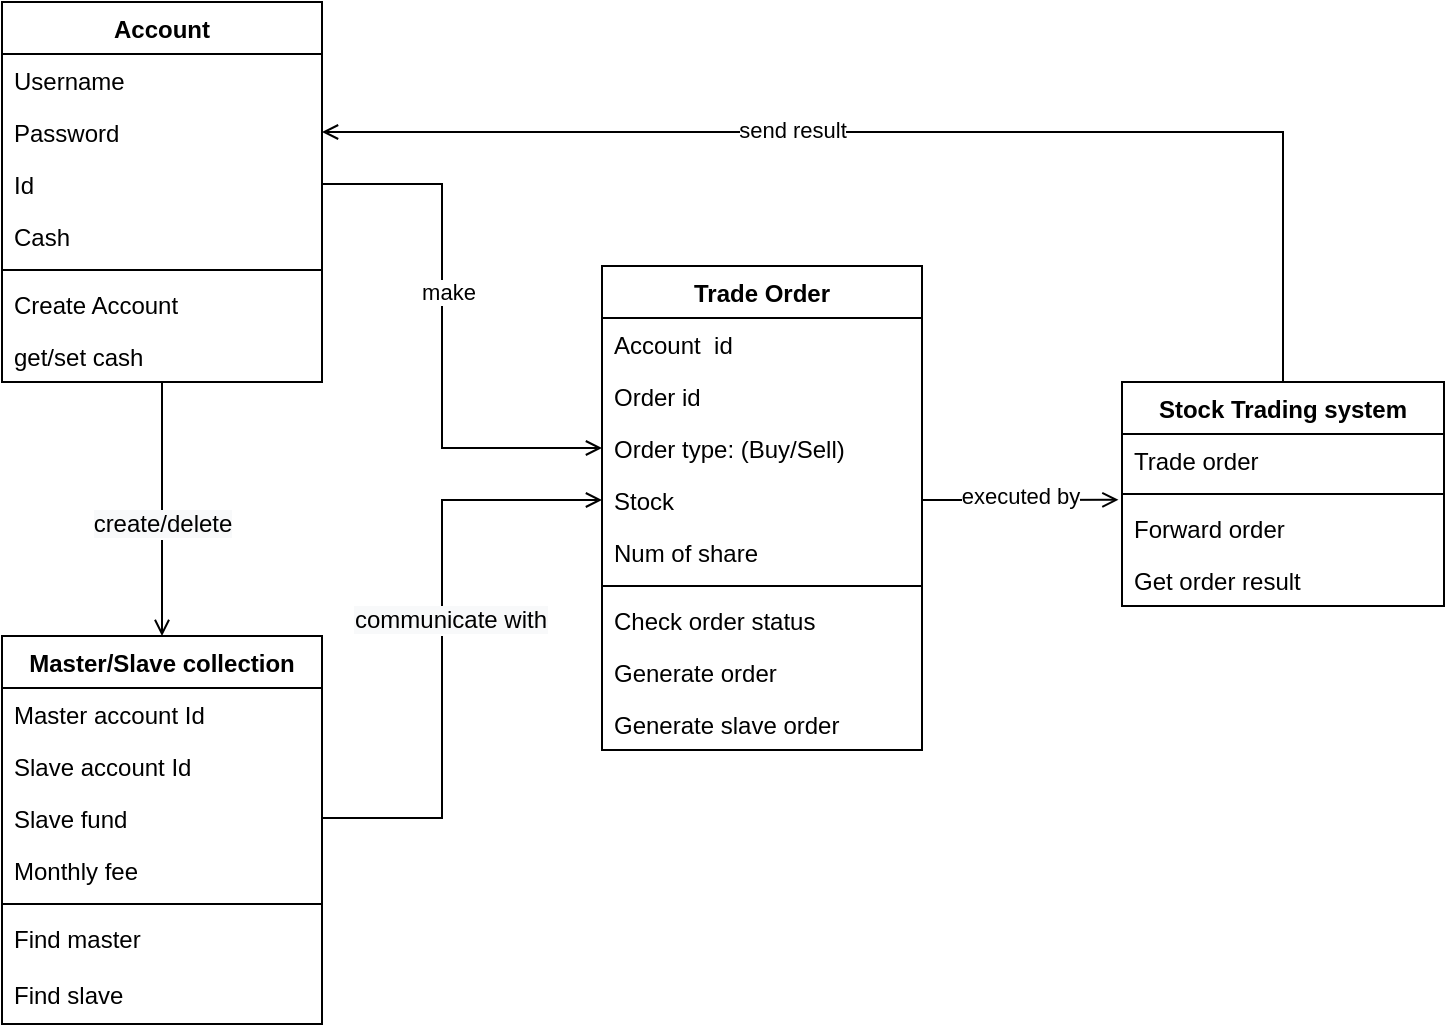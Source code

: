 <mxfile version="19.0.0" type="google" pages="2"><diagram id="C5RBs43oDa-KdzZeNtuy" name="Class Diagram"><mxGraphModel grid="1" page="1" gridSize="10" guides="1" tooltips="1" connect="1" arrows="1" fold="1" pageScale="1" pageWidth="827" pageHeight="1169" math="0" shadow="0"><root><mxCell id="WIyWlLk6GJQsqaUBKTNV-0"/><mxCell id="WIyWlLk6GJQsqaUBKTNV-1" parent="WIyWlLk6GJQsqaUBKTNV-0"/><mxCell id="zkfFHV4jXpPFQw0GAbJ--0" value="Account" style="swimlane;fontStyle=1;align=center;verticalAlign=top;childLayout=stackLayout;horizontal=1;startSize=26;horizontalStack=0;resizeParent=1;resizeLast=0;collapsible=1;marginBottom=0;rounded=0;shadow=0;strokeWidth=1;" vertex="1" parent="WIyWlLk6GJQsqaUBKTNV-1"><mxGeometry x="40" y="100" width="160" height="190" as="geometry"><mxRectangle x="220" y="120" width="160" height="26" as="alternateBounds"/></mxGeometry></mxCell><mxCell id="zkfFHV4jXpPFQw0GAbJ--1" value="Username" style="text;align=left;verticalAlign=top;spacingLeft=4;spacingRight=4;overflow=hidden;rotatable=0;points=[[0,0.5],[1,0.5]];portConstraint=eastwest;" vertex="1" parent="zkfFHV4jXpPFQw0GAbJ--0"><mxGeometry y="26" width="160" height="26" as="geometry"/></mxCell><mxCell id="zkfFHV4jXpPFQw0GAbJ--2" value="Password" style="text;align=left;verticalAlign=top;spacingLeft=4;spacingRight=4;overflow=hidden;rotatable=0;points=[[0,0.5],[1,0.5]];portConstraint=eastwest;rounded=0;shadow=0;html=0;" vertex="1" parent="zkfFHV4jXpPFQw0GAbJ--0"><mxGeometry y="52" width="160" height="26" as="geometry"/></mxCell><mxCell id="D5lga6NMadogcrpxolkm-14" value="Id" style="text;align=left;verticalAlign=top;spacingLeft=4;spacingRight=4;overflow=hidden;rotatable=0;points=[[0,0.5],[1,0.5]];portConstraint=eastwest;rounded=0;shadow=0;html=0;" vertex="1" parent="zkfFHV4jXpPFQw0GAbJ--0"><mxGeometry y="78" width="160" height="26" as="geometry"/></mxCell><mxCell id="D5lga6NMadogcrpxolkm-63" value="Cash" style="text;align=left;verticalAlign=top;spacingLeft=4;spacingRight=4;overflow=hidden;rotatable=0;points=[[0,0.5],[1,0.5]];portConstraint=eastwest;rounded=0;shadow=0;html=0;" vertex="1" parent="zkfFHV4jXpPFQw0GAbJ--0"><mxGeometry y="104" width="160" height="26" as="geometry"/></mxCell><mxCell id="zkfFHV4jXpPFQw0GAbJ--4" value="" style="line;html=1;strokeWidth=1;align=left;verticalAlign=middle;spacingTop=-1;spacingLeft=3;spacingRight=3;rotatable=0;labelPosition=right;points=[];portConstraint=eastwest;" vertex="1" parent="zkfFHV4jXpPFQw0GAbJ--0"><mxGeometry y="130" width="160" height="8" as="geometry"/></mxCell><mxCell id="zkfFHV4jXpPFQw0GAbJ--5" value="Create Account" style="text;align=left;verticalAlign=top;spacingLeft=4;spacingRight=4;overflow=hidden;rotatable=0;points=[[0,0.5],[1,0.5]];portConstraint=eastwest;" vertex="1" parent="zkfFHV4jXpPFQw0GAbJ--0"><mxGeometry y="138" width="160" height="26" as="geometry"/></mxCell><mxCell id="D5lga6NMadogcrpxolkm-13" value="get/set cash" style="text;align=left;verticalAlign=top;spacingLeft=4;spacingRight=4;overflow=hidden;rotatable=0;points=[[0,0.5],[1,0.5]];portConstraint=eastwest;" vertex="1" parent="zkfFHV4jXpPFQw0GAbJ--0"><mxGeometry y="164" width="160" height="26" as="geometry"/></mxCell><mxCell id="zkfFHV4jXpPFQw0GAbJ--17" value="Master/Slave collection" style="swimlane;fontStyle=1;align=center;verticalAlign=top;childLayout=stackLayout;horizontal=1;startSize=26;horizontalStack=0;resizeParent=1;resizeLast=0;collapsible=1;marginBottom=0;rounded=0;shadow=0;strokeWidth=1;" vertex="1" parent="WIyWlLk6GJQsqaUBKTNV-1"><mxGeometry x="40" y="417" width="160" height="194" as="geometry"><mxRectangle x="550" y="140" width="160" height="26" as="alternateBounds"/></mxGeometry></mxCell><mxCell id="zkfFHV4jXpPFQw0GAbJ--18" value="Master account Id" style="text;align=left;verticalAlign=top;spacingLeft=4;spacingRight=4;overflow=hidden;rotatable=0;points=[[0,0.5],[1,0.5]];portConstraint=eastwest;" vertex="1" parent="zkfFHV4jXpPFQw0GAbJ--17"><mxGeometry y="26" width="160" height="26" as="geometry"/></mxCell><mxCell id="zkfFHV4jXpPFQw0GAbJ--19" value="Slave account Id" style="text;align=left;verticalAlign=top;spacingLeft=4;spacingRight=4;overflow=hidden;rotatable=0;points=[[0,0.5],[1,0.5]];portConstraint=eastwest;rounded=0;shadow=0;html=0;" vertex="1" parent="zkfFHV4jXpPFQw0GAbJ--17"><mxGeometry y="52" width="160" height="26" as="geometry"/></mxCell><mxCell id="zkfFHV4jXpPFQw0GAbJ--20" value="Slave fund" style="text;align=left;verticalAlign=top;spacingLeft=4;spacingRight=4;overflow=hidden;rotatable=0;points=[[0,0.5],[1,0.5]];portConstraint=eastwest;rounded=0;shadow=0;html=0;" vertex="1" parent="zkfFHV4jXpPFQw0GAbJ--17"><mxGeometry y="78" width="160" height="26" as="geometry"/></mxCell><mxCell id="D5lga6NMadogcrpxolkm-72" value="Monthly fee" style="text;align=left;verticalAlign=top;spacingLeft=4;spacingRight=4;overflow=hidden;rotatable=0;points=[[0,0.5],[1,0.5]];portConstraint=eastwest;rounded=0;shadow=0;html=0;" vertex="1" parent="zkfFHV4jXpPFQw0GAbJ--17"><mxGeometry y="104" width="160" height="26" as="geometry"/></mxCell><mxCell id="zkfFHV4jXpPFQw0GAbJ--23" value="" style="line;html=1;strokeWidth=1;align=left;verticalAlign=middle;spacingTop=-1;spacingLeft=3;spacingRight=3;rotatable=0;labelPosition=right;points=[];portConstraint=eastwest;" vertex="1" parent="zkfFHV4jXpPFQw0GAbJ--17"><mxGeometry y="130" width="160" height="8" as="geometry"/></mxCell><mxCell id="zkfFHV4jXpPFQw0GAbJ--24" value="Find master" style="text;align=left;verticalAlign=top;spacingLeft=4;spacingRight=4;overflow=hidden;rotatable=0;points=[[0,0.5],[1,0.5]];portConstraint=eastwest;" vertex="1" parent="zkfFHV4jXpPFQw0GAbJ--17"><mxGeometry y="138" width="160" height="28" as="geometry"/></mxCell><mxCell id="D5lga6NMadogcrpxolkm-26" value="Find slave" style="text;align=left;verticalAlign=top;spacingLeft=4;spacingRight=4;overflow=hidden;rotatable=0;points=[[0,0.5],[1,0.5]];portConstraint=eastwest;" vertex="1" parent="zkfFHV4jXpPFQw0GAbJ--17"><mxGeometry y="166" width="160" height="28" as="geometry"/></mxCell><mxCell id="zkfFHV4jXpPFQw0GAbJ--26" value="" style="endArrow=open;shadow=0;strokeWidth=1;rounded=0;endFill=1;edgeStyle=elbowEdgeStyle;elbow=vertical;" edge="1" parent="WIyWlLk6GJQsqaUBKTNV-1" source="zkfFHV4jXpPFQw0GAbJ--0" target="zkfFHV4jXpPFQw0GAbJ--17"><mxGeometry x="0.5" y="41" relative="1" as="geometry"><mxPoint x="380" y="192" as="sourcePoint"/><mxPoint x="540" y="192" as="targetPoint"/><mxPoint x="-40" y="32" as="offset"/></mxGeometry></mxCell><mxCell id="D5lga6NMadogcrpxolkm-53" value="&lt;span style=&quot;font-size: 12px; background-color: rgb(248, 249, 250);&quot;&gt;create/delete&lt;/span&gt;" style="edgeLabel;html=1;align=center;verticalAlign=middle;resizable=0;points=[];" connectable="0" vertex="1" parent="zkfFHV4jXpPFQw0GAbJ--26"><mxGeometry x="0.149" relative="1" as="geometry"><mxPoint y="-2" as="offset"/></mxGeometry></mxCell><mxCell id="D5lga6NMadogcrpxolkm-22" value="" style="endArrow=open;shadow=0;strokeWidth=1;rounded=0;endFill=1;edgeStyle=elbowEdgeStyle;elbow=horizontal;entryX=0;entryY=0.5;entryDx=0;entryDy=0;exitX=1;exitY=0.5;exitDx=0;exitDy=0;" edge="1" parent="WIyWlLk6GJQsqaUBKTNV-1" source="zkfFHV4jXpPFQw0GAbJ--20" target="D5lga6NMadogcrpxolkm-45"><mxGeometry x="0.5" y="41" relative="1" as="geometry"><mxPoint x="588" y="290" as="sourcePoint"/><mxPoint x="588" y="420" as="targetPoint"/><mxPoint x="-40" y="32" as="offset"/><Array as="points"><mxPoint x="260" y="440"/><mxPoint x="340" y="410"/><mxPoint x="420" y="410"/></Array></mxGeometry></mxCell><mxCell id="D5lga6NMadogcrpxolkm-55" value="&lt;span style=&quot;font-size: 12px; background-color: rgb(248, 249, 250);&quot;&gt;communicate with&lt;/span&gt;" style="edgeLabel;html=1;align=center;verticalAlign=middle;resizable=0;points=[];" connectable="0" vertex="1" parent="D5lga6NMadogcrpxolkm-22"><mxGeometry x="0.03" y="1" relative="1" as="geometry"><mxPoint x="5" y="-5" as="offset"/></mxGeometry></mxCell><mxCell id="D5lga6NMadogcrpxolkm-27" value="" style="endArrow=open;endSize=6;endFill=0;shadow=0;strokeWidth=1;rounded=0;edgeStyle=elbowEdgeStyle;elbow=horizontal;exitX=1;exitY=0.5;exitDx=0;exitDy=0;entryX=0;entryY=0.5;entryDx=0;entryDy=0;" edge="1" parent="WIyWlLk6GJQsqaUBKTNV-1" source="D5lga6NMadogcrpxolkm-14" target="D5lga6NMadogcrpxolkm-47"><mxGeometry width="160" relative="1" as="geometry"><mxPoint x="420" y="320" as="sourcePoint"/><mxPoint x="548" y="420" as="targetPoint"/><Array as="points"><mxPoint x="260" y="181"/><mxPoint x="260" y="260"/><mxPoint x="340" y="280"/><mxPoint x="420" y="340"/><mxPoint x="470" y="340"/><mxPoint x="310" y="237"/><mxPoint x="350" y="310"/></Array></mxGeometry></mxCell><mxCell id="D5lga6NMadogcrpxolkm-30" value="make" style="edgeLabel;html=1;align=center;verticalAlign=middle;resizable=0;points=[];" connectable="0" vertex="1" parent="D5lga6NMadogcrpxolkm-27"><mxGeometry x="0.25" relative="1" as="geometry"><mxPoint x="3" y="-56" as="offset"/></mxGeometry></mxCell><mxCell id="D5lga6NMadogcrpxolkm-36" value="Trade Order" style="swimlane;fontStyle=1;align=center;verticalAlign=top;childLayout=stackLayout;horizontal=1;startSize=26;horizontalStack=0;resizeParent=1;resizeParentMax=0;resizeLast=0;collapsible=1;marginBottom=0;" vertex="1" parent="WIyWlLk6GJQsqaUBKTNV-1"><mxGeometry x="340" y="232" width="160" height="242" as="geometry"/></mxCell><mxCell id="D5lga6NMadogcrpxolkm-37" value="Account  id" style="text;strokeColor=none;fillColor=none;align=left;verticalAlign=top;spacingLeft=4;spacingRight=4;overflow=hidden;rotatable=0;points=[[0,0.5],[1,0.5]];portConstraint=eastwest;" vertex="1" parent="D5lga6NMadogcrpxolkm-36"><mxGeometry y="26" width="160" height="26" as="geometry"/></mxCell><mxCell id="D5lga6NMadogcrpxolkm-44" value="Order id" style="text;strokeColor=none;fillColor=none;align=left;verticalAlign=top;spacingLeft=4;spacingRight=4;overflow=hidden;rotatable=0;points=[[0,0.5],[1,0.5]];portConstraint=eastwest;" vertex="1" parent="D5lga6NMadogcrpxolkm-36"><mxGeometry y="52" width="160" height="26" as="geometry"/></mxCell><mxCell id="D5lga6NMadogcrpxolkm-47" value="Order type: (Buy/Sell)" style="text;strokeColor=none;fillColor=none;align=left;verticalAlign=top;spacingLeft=4;spacingRight=4;overflow=hidden;rotatable=0;points=[[0,0.5],[1,0.5]];portConstraint=eastwest;" vertex="1" parent="D5lga6NMadogcrpxolkm-36"><mxGeometry y="78" width="160" height="26" as="geometry"/></mxCell><mxCell id="D5lga6NMadogcrpxolkm-45" value="Stock" style="text;strokeColor=none;fillColor=none;align=left;verticalAlign=top;spacingLeft=4;spacingRight=4;overflow=hidden;rotatable=0;points=[[0,0.5],[1,0.5]];portConstraint=eastwest;" vertex="1" parent="D5lga6NMadogcrpxolkm-36"><mxGeometry y="104" width="160" height="26" as="geometry"/></mxCell><mxCell id="D5lga6NMadogcrpxolkm-46" value="Num of share" style="text;strokeColor=none;fillColor=none;align=left;verticalAlign=top;spacingLeft=4;spacingRight=4;overflow=hidden;rotatable=0;points=[[0,0.5],[1,0.5]];portConstraint=eastwest;" vertex="1" parent="D5lga6NMadogcrpxolkm-36"><mxGeometry y="130" width="160" height="26" as="geometry"/></mxCell><mxCell id="D5lga6NMadogcrpxolkm-38" value="" style="line;strokeWidth=1;fillColor=none;align=left;verticalAlign=middle;spacingTop=-1;spacingLeft=3;spacingRight=3;rotatable=0;labelPosition=right;points=[];portConstraint=eastwest;" vertex="1" parent="D5lga6NMadogcrpxolkm-36"><mxGeometry y="156" width="160" height="8" as="geometry"/></mxCell><mxCell id="D5lga6NMadogcrpxolkm-39" value="Check order status " style="text;strokeColor=none;fillColor=none;align=left;verticalAlign=top;spacingLeft=4;spacingRight=4;overflow=hidden;rotatable=0;points=[[0,0.5],[1,0.5]];portConstraint=eastwest;" vertex="1" parent="D5lga6NMadogcrpxolkm-36"><mxGeometry y="164" width="160" height="26" as="geometry"/></mxCell><mxCell id="D5lga6NMadogcrpxolkm-48" value="Generate order " style="text;strokeColor=none;fillColor=none;align=left;verticalAlign=top;spacingLeft=4;spacingRight=4;overflow=hidden;rotatable=0;points=[[0,0.5],[1,0.5]];portConstraint=eastwest;" vertex="1" parent="D5lga6NMadogcrpxolkm-36"><mxGeometry y="190" width="160" height="26" as="geometry"/></mxCell><mxCell id="D5lga6NMadogcrpxolkm-54" value="Generate slave order" style="text;strokeColor=none;fillColor=none;align=left;verticalAlign=top;spacingLeft=4;spacingRight=4;overflow=hidden;rotatable=0;points=[[0,0.5],[1,0.5]];portConstraint=eastwest;" vertex="1" parent="D5lga6NMadogcrpxolkm-36"><mxGeometry y="216" width="160" height="26" as="geometry"/></mxCell><mxCell id="D5lga6NMadogcrpxolkm-58" style="edgeStyle=orthogonalEdgeStyle;rounded=0;orthogonalLoop=1;jettySize=auto;html=1;endArrow=open;endFill=0;endSize=6;entryX=-0.011;entryY=-0.042;entryDx=0;entryDy=0;entryPerimeter=0;" edge="1" parent="WIyWlLk6GJQsqaUBKTNV-1" source="D5lga6NMadogcrpxolkm-45" target="D5lga6NMadogcrpxolkm-62"><mxGeometry relative="1" as="geometry"><mxPoint x="700" y="367" as="targetPoint"/></mxGeometry></mxCell><mxCell id="D5lga6NMadogcrpxolkm-67" value="executed by" style="edgeLabel;html=1;align=center;verticalAlign=middle;resizable=0;points=[];" connectable="0" vertex="1" parent="D5lga6NMadogcrpxolkm-58"><mxGeometry x="-0.19" relative="1" as="geometry"><mxPoint x="9" y="-2" as="offset"/></mxGeometry></mxCell><mxCell id="D5lga6NMadogcrpxolkm-70" style="edgeStyle=orthogonalEdgeStyle;rounded=0;orthogonalLoop=1;jettySize=auto;html=1;entryX=1;entryY=0.5;entryDx=0;entryDy=0;endArrow=open;endFill=0;endSize=6;exitX=0.5;exitY=0;exitDx=0;exitDy=0;" edge="1" parent="WIyWlLk6GJQsqaUBKTNV-1" source="D5lga6NMadogcrpxolkm-59" target="zkfFHV4jXpPFQw0GAbJ--2"><mxGeometry relative="1" as="geometry"><mxPoint x="420" y="210" as="sourcePoint"/></mxGeometry></mxCell><mxCell id="D5lga6NMadogcrpxolkm-71" value="send result" style="edgeLabel;html=1;align=center;verticalAlign=middle;resizable=0;points=[];" connectable="0" vertex="1" parent="D5lga6NMadogcrpxolkm-70"><mxGeometry x="0.224" y="-1" relative="1" as="geometry"><mxPoint as="offset"/></mxGeometry></mxCell><mxCell id="D5lga6NMadogcrpxolkm-59" value="Stock Trading system" style="swimlane;fontStyle=1;align=center;verticalAlign=top;childLayout=stackLayout;horizontal=1;startSize=26;horizontalStack=0;resizeParent=1;resizeParentMax=0;resizeLast=0;collapsible=1;marginBottom=0;" vertex="1" parent="WIyWlLk6GJQsqaUBKTNV-1"><mxGeometry x="600" y="290" width="161" height="112" as="geometry"/></mxCell><mxCell id="D5lga6NMadogcrpxolkm-60" value="Trade order " style="text;strokeColor=none;fillColor=none;align=left;verticalAlign=top;spacingLeft=4;spacingRight=4;overflow=hidden;rotatable=0;points=[[0,0.5],[1,0.5]];portConstraint=eastwest;" vertex="1" parent="D5lga6NMadogcrpxolkm-59"><mxGeometry y="26" width="161" height="26" as="geometry"/></mxCell><mxCell id="D5lga6NMadogcrpxolkm-61" value="" style="line;strokeWidth=1;fillColor=none;align=left;verticalAlign=middle;spacingTop=-1;spacingLeft=3;spacingRight=3;rotatable=0;labelPosition=right;points=[];portConstraint=eastwest;" vertex="1" parent="D5lga6NMadogcrpxolkm-59"><mxGeometry y="52" width="161" height="8" as="geometry"/></mxCell><mxCell id="D5lga6NMadogcrpxolkm-62" value="Forward order" style="text;strokeColor=none;fillColor=none;align=left;verticalAlign=top;spacingLeft=4;spacingRight=4;overflow=hidden;rotatable=0;points=[[0,0.5],[1,0.5]];portConstraint=eastwest;" vertex="1" parent="D5lga6NMadogcrpxolkm-59"><mxGeometry y="60" width="161" height="26" as="geometry"/></mxCell><mxCell id="D5lga6NMadogcrpxolkm-65" value="Get order result" style="text;strokeColor=none;fillColor=none;align=left;verticalAlign=top;spacingLeft=4;spacingRight=4;overflow=hidden;rotatable=0;points=[[0,0.5],[1,0.5]];portConstraint=eastwest;" vertex="1" parent="D5lga6NMadogcrpxolkm-59"><mxGeometry y="86" width="161" height="26" as="geometry"/></mxCell></root></mxGraphModel></diagram><diagram id="7KKOzLPnRNpbYyCfVmVB" name="Domain Model"><mxGraphModel grid="1" page="1" gridSize="10" guides="1" tooltips="1" connect="1" arrows="1" fold="1" pageScale="1" pageWidth="850" pageHeight="1100" math="0" shadow="0"><root><mxCell id="0"/><mxCell id="1" parent="0"/><mxCell id="TXtY9laG8FOo8H93dmPe-11" style="edgeStyle=orthogonalEdgeStyle;rounded=0;orthogonalLoop=1;jettySize=auto;html=1;entryX=0;entryY=0.5;entryDx=0;entryDy=0;endArrow=block;endFill=0;endSize=6;exitX=0.5;exitY=0;exitDx=0;exitDy=0;" edge="1" parent="1" source="IsGqDCvMO97zw0nTLWYq-1" target="ije_qU2GU3g5_C-mtSLT-3"><mxGeometry relative="1" as="geometry"/></mxCell><mxCell id="TXtY9laG8FOo8H93dmPe-12" style="edgeStyle=orthogonalEdgeStyle;rounded=0;orthogonalLoop=1;jettySize=auto;html=1;entryX=0;entryY=0.5;entryDx=0;entryDy=0;endArrow=block;endFill=0;endSize=6;exitX=0.5;exitY=1;exitDx=0;exitDy=0;" edge="1" parent="1" source="IsGqDCvMO97zw0nTLWYq-1" target="ije_qU2GU3g5_C-mtSLT-4"><mxGeometry relative="1" as="geometry"/></mxCell><mxCell id="IsGqDCvMO97zw0nTLWYq-1" value="Account" style="swimlane;fontStyle=1;align=center;verticalAlign=top;childLayout=stackLayout;horizontal=1;startSize=26;horizontalStack=0;resizeParent=1;resizeParentMax=0;resizeLast=0;collapsible=1;marginBottom=0;" vertex="1" parent="1"><mxGeometry x="20" y="240" width="160" height="78" as="geometry"/></mxCell><mxCell id="IsGqDCvMO97zw0nTLWYq-2" value="Id " style="text;strokeColor=none;fillColor=none;align=left;verticalAlign=top;spacingLeft=4;spacingRight=4;overflow=hidden;rotatable=0;points=[[0,0.5],[1,0.5]];portConstraint=eastwest;" vertex="1" parent="IsGqDCvMO97zw0nTLWYq-1"><mxGeometry y="26" width="160" height="26" as="geometry"/></mxCell><mxCell id="ije_qU2GU3g5_C-mtSLT-2" value="cash" style="text;strokeColor=none;fillColor=none;align=left;verticalAlign=top;spacingLeft=4;spacingRight=4;overflow=hidden;rotatable=0;points=[[0,0.5],[1,0.5]];portConstraint=eastwest;" vertex="1" parent="IsGqDCvMO97zw0nTLWYq-1"><mxGeometry y="52" width="160" height="26" as="geometry"/></mxCell><mxCell id="ije_qU2GU3g5_C-mtSLT-3" value="Master&amp;nbsp;" style="html=1;" vertex="1" parent="1"><mxGeometry x="220" y="150" width="110" height="50" as="geometry"/></mxCell><mxCell id="ije_qU2GU3g5_C-mtSLT-4" value="Slave" style="html=1;" vertex="1" parent="1"><mxGeometry x="220" y="360" width="110" height="50" as="geometry"/></mxCell><mxCell id="TXtY9laG8FOo8H93dmPe-15" style="edgeStyle=orthogonalEdgeStyle;rounded=0;orthogonalLoop=1;jettySize=auto;html=1;entryX=1;entryY=0.5;entryDx=0;entryDy=0;endArrow=block;endFill=0;endSize=6;" edge="1" parent="1" source="ije_qU2GU3g5_C-mtSLT-5" target="ije_qU2GU3g5_C-mtSLT-13"><mxGeometry relative="1" as="geometry"/></mxCell><mxCell id="ije_qU2GU3g5_C-mtSLT-5" value="Master/Slave collection" style="swimlane;fontStyle=1;align=center;verticalAlign=top;childLayout=stackLayout;horizontal=1;startSize=26;horizontalStack=0;resizeParent=1;resizeParentMax=0;resizeLast=0;collapsible=1;marginBottom=0;" vertex="1" parent="1"><mxGeometry x="370" y="240" width="160" height="86" as="geometry"/></mxCell><mxCell id="ije_qU2GU3g5_C-mtSLT-6" value="Master id " style="text;strokeColor=none;fillColor=none;align=left;verticalAlign=top;spacingLeft=4;spacingRight=4;overflow=hidden;rotatable=0;points=[[0,0.5],[1,0.5]];portConstraint=eastwest;" vertex="1" parent="ije_qU2GU3g5_C-mtSLT-5"><mxGeometry y="26" width="160" height="26" as="geometry"/></mxCell><mxCell id="ije_qU2GU3g5_C-mtSLT-7" value="" style="line;strokeWidth=1;fillColor=none;align=left;verticalAlign=middle;spacingTop=-1;spacingLeft=3;spacingRight=3;rotatable=0;labelPosition=right;points=[];portConstraint=eastwest;" vertex="1" parent="ije_qU2GU3g5_C-mtSLT-5"><mxGeometry y="52" width="160" height="8" as="geometry"/></mxCell><mxCell id="ije_qU2GU3g5_C-mtSLT-8" value="Slave id" style="text;strokeColor=none;fillColor=none;align=left;verticalAlign=top;spacingLeft=4;spacingRight=4;overflow=hidden;rotatable=0;points=[[0,0.5],[1,0.5]];portConstraint=eastwest;" vertex="1" parent="ije_qU2GU3g5_C-mtSLT-5"><mxGeometry y="60" width="160" height="26" as="geometry"/></mxCell><mxCell id="ije_qU2GU3g5_C-mtSLT-13" value="Choose or delete&amp;nbsp;&lt;br&gt;a Master to copy" style="html=1;" vertex="1" parent="1"><mxGeometry x="220" y="258" width="110" height="50" as="geometry"/></mxCell><mxCell id="ije_qU2GU3g5_C-mtSLT-14" value="" style="endArrow=none;html=1;rounded=0;endSize=6;entryX=0.5;entryY=1;entryDx=0;entryDy=0;exitX=0.5;exitY=0;exitDx=0;exitDy=0;" edge="1" parent="1" source="ije_qU2GU3g5_C-mtSLT-13" target="ije_qU2GU3g5_C-mtSLT-3"><mxGeometry width="50" height="50" relative="1" as="geometry"><mxPoint x="380" y="360" as="sourcePoint"/><mxPoint x="430" y="310" as="targetPoint"/></mxGeometry></mxCell><mxCell id="ije_qU2GU3g5_C-mtSLT-15" value="" style="endArrow=none;html=1;rounded=0;endSize=6;entryX=0.5;entryY=1;entryDx=0;entryDy=0;exitX=0.5;exitY=0;exitDx=0;exitDy=0;" edge="1" parent="1" source="ije_qU2GU3g5_C-mtSLT-4" target="ije_qU2GU3g5_C-mtSLT-13"><mxGeometry width="50" height="50" relative="1" as="geometry"><mxPoint x="275" y="340" as="sourcePoint"/><mxPoint x="274.5" y="320" as="targetPoint"/></mxGeometry></mxCell><mxCell id="ije_qU2GU3g5_C-mtSLT-19" value="Master Trade order" style="html=1;" vertex="1" parent="1"><mxGeometry x="560" y="150" width="110" height="50" as="geometry"/></mxCell><mxCell id="ije_qU2GU3g5_C-mtSLT-20" value="Slave Trade order" style="html=1;" vertex="1" parent="1"><mxGeometry x="560" y="360" width="110" height="50" as="geometry"/></mxCell><mxCell id="ije_qU2GU3g5_C-mtSLT-22" value="" style="endArrow=none;html=1;rounded=0;endSize=6;exitX=1;exitY=0.5;exitDx=0;exitDy=0;entryX=0;entryY=0.5;entryDx=0;entryDy=0;" edge="1" parent="1" source="ije_qU2GU3g5_C-mtSLT-4" target="ije_qU2GU3g5_C-mtSLT-20"><mxGeometry width="50" height="50" relative="1" as="geometry"><mxPoint x="430" y="360" as="sourcePoint"/><mxPoint x="480" y="310" as="targetPoint"/></mxGeometry></mxCell><mxCell id="ije_qU2GU3g5_C-mtSLT-23" value="" style="endArrow=none;html=1;rounded=0;endSize=6;exitX=1;exitY=0.5;exitDx=0;exitDy=0;entryX=0;entryY=0.5;entryDx=0;entryDy=0;" edge="1" parent="1" source="ije_qU2GU3g5_C-mtSLT-3" target="ije_qU2GU3g5_C-mtSLT-19"><mxGeometry width="50" height="50" relative="1" as="geometry"><mxPoint x="430" y="360" as="sourcePoint"/><mxPoint x="480" y="310" as="targetPoint"/></mxGeometry></mxCell><mxCell id="ije_qU2GU3g5_C-mtSLT-24" value="" style="endArrow=none;html=1;rounded=0;endSize=6;entryX=0.5;entryY=1;entryDx=0;entryDy=0;" edge="1" parent="1" source="ije_qU2GU3g5_C-mtSLT-20" target="ije_qU2GU3g5_C-mtSLT-19"><mxGeometry width="50" height="50" relative="1" as="geometry"><mxPoint x="430" y="360" as="sourcePoint"/><mxPoint x="480" y="310" as="targetPoint"/></mxGeometry></mxCell><mxCell id="ije_qU2GU3g5_C-mtSLT-25" value="" style="endArrow=none;html=1;rounded=0;endSize=6;entryX=0.25;entryY=0;entryDx=0;entryDy=0;" edge="1" parent="1" target="ije_qU2GU3g5_C-mtSLT-20"><mxGeometry width="50" height="50" relative="1" as="geometry"><mxPoint x="530" y="280" as="sourcePoint"/><mxPoint x="480" y="310" as="targetPoint"/><Array as="points"><mxPoint x="588" y="280"/></Array></mxGeometry></mxCell><mxCell id="ije_qU2GU3g5_C-mtSLT-30" value="Stock trading system" style="swimlane;fontStyle=1;align=center;verticalAlign=top;childLayout=stackLayout;horizontal=1;startSize=26;horizontalStack=0;resizeParent=1;resizeParentMax=0;resizeLast=0;collapsible=1;marginBottom=0;" vertex="1" parent="1"><mxGeometry x="350" y="450" width="150" height="52" as="geometry"/></mxCell><mxCell id="ije_qU2GU3g5_C-mtSLT-31" value="Trade order" style="text;strokeColor=none;fillColor=none;align=left;verticalAlign=top;spacingLeft=4;spacingRight=4;overflow=hidden;rotatable=0;points=[[0,0.5],[1,0.5]];portConstraint=eastwest;" vertex="1" parent="ije_qU2GU3g5_C-mtSLT-30"><mxGeometry y="26" width="150" height="26" as="geometry"/></mxCell><mxCell id="TXtY9laG8FOo8H93dmPe-22" style="edgeStyle=orthogonalEdgeStyle;rounded=0;orthogonalLoop=1;jettySize=auto;html=1;entryX=1;entryY=0.5;entryDx=0;entryDy=0;endArrow=none;endFill=0;endSize=6;startArrow=block;startFill=0;" edge="1" parent="1" source="TXtY9laG8FOo8H93dmPe-1" target="ije_qU2GU3g5_C-mtSLT-19"><mxGeometry relative="1" as="geometry"/></mxCell><mxCell id="TXtY9laG8FOo8H93dmPe-23" style="edgeStyle=orthogonalEdgeStyle;rounded=0;orthogonalLoop=1;jettySize=auto;html=1;entryX=1;entryY=0.5;entryDx=0;entryDy=0;startArrow=block;startFill=0;endArrow=none;endFill=0;endSize=6;" edge="1" parent="1" source="TXtY9laG8FOo8H93dmPe-1" target="ije_qU2GU3g5_C-mtSLT-20"><mxGeometry relative="1" as="geometry"/></mxCell><mxCell id="TXtY9laG8FOo8H93dmPe-1" value="Trade Order" style="swimlane;fontStyle=1;align=center;verticalAlign=top;childLayout=stackLayout;horizontal=1;startSize=26;horizontalStack=0;resizeParent=1;resizeParentMax=0;resizeLast=0;collapsible=1;marginBottom=0;" vertex="1" parent="1"><mxGeometry x="660" y="237" width="160" height="86" as="geometry"/></mxCell><mxCell id="TXtY9laG8FOo8H93dmPe-2" value="Stock&#xa;" style="text;strokeColor=none;fillColor=none;align=left;verticalAlign=top;spacingLeft=4;spacingRight=4;overflow=hidden;rotatable=0;points=[[0,0.5],[1,0.5]];portConstraint=eastwest;" vertex="1" parent="TXtY9laG8FOo8H93dmPe-1"><mxGeometry y="26" width="160" height="26" as="geometry"/></mxCell><mxCell id="TXtY9laG8FOo8H93dmPe-3" value="" style="line;strokeWidth=1;fillColor=none;align=left;verticalAlign=middle;spacingTop=-1;spacingLeft=3;spacingRight=3;rotatable=0;labelPosition=right;points=[];portConstraint=eastwest;" vertex="1" parent="TXtY9laG8FOo8H93dmPe-1"><mxGeometry y="52" width="160" height="8" as="geometry"/></mxCell><mxCell id="TXtY9laG8FOo8H93dmPe-4" value="Num of share" style="text;strokeColor=none;fillColor=none;align=left;verticalAlign=top;spacingLeft=4;spacingRight=4;overflow=hidden;rotatable=0;points=[[0,0.5],[1,0.5]];portConstraint=eastwest;" vertex="1" parent="TXtY9laG8FOo8H93dmPe-1"><mxGeometry y="60" width="160" height="26" as="geometry"/></mxCell><mxCell id="TXtY9laG8FOo8H93dmPe-9" value="" style="endArrow=none;html=1;rounded=0;endSize=6;entryX=0.752;entryY=0.987;entryDx=0;entryDy=0;entryPerimeter=0;exitX=1.006;exitY=0.134;exitDx=0;exitDy=0;exitPerimeter=0;" edge="1" parent="1" source="ije_qU2GU3g5_C-mtSLT-31" target="TXtY9laG8FOo8H93dmPe-4"><mxGeometry width="50" height="50" relative="1" as="geometry"><mxPoint x="480" y="300" as="sourcePoint"/><mxPoint x="530" y="250" as="targetPoint"/><Array as="points"><mxPoint x="780" y="480"/></Array></mxGeometry></mxCell><mxCell id="TXtY9laG8FOo8H93dmPe-10" value="" style="endArrow=none;html=1;rounded=0;endSize=6;entryX=0;entryY=0.15;entryDx=0;entryDy=0;entryPerimeter=0;" edge="1" parent="1" target="ije_qU2GU3g5_C-mtSLT-31"><mxGeometry width="50" height="50" relative="1" as="geometry"><mxPoint x="60" y="320" as="sourcePoint"/><mxPoint x="440" y="270" as="targetPoint"/><Array as="points"><mxPoint x="60" y="480"/></Array></mxGeometry></mxCell></root></mxGraphModel></diagram></mxfile>